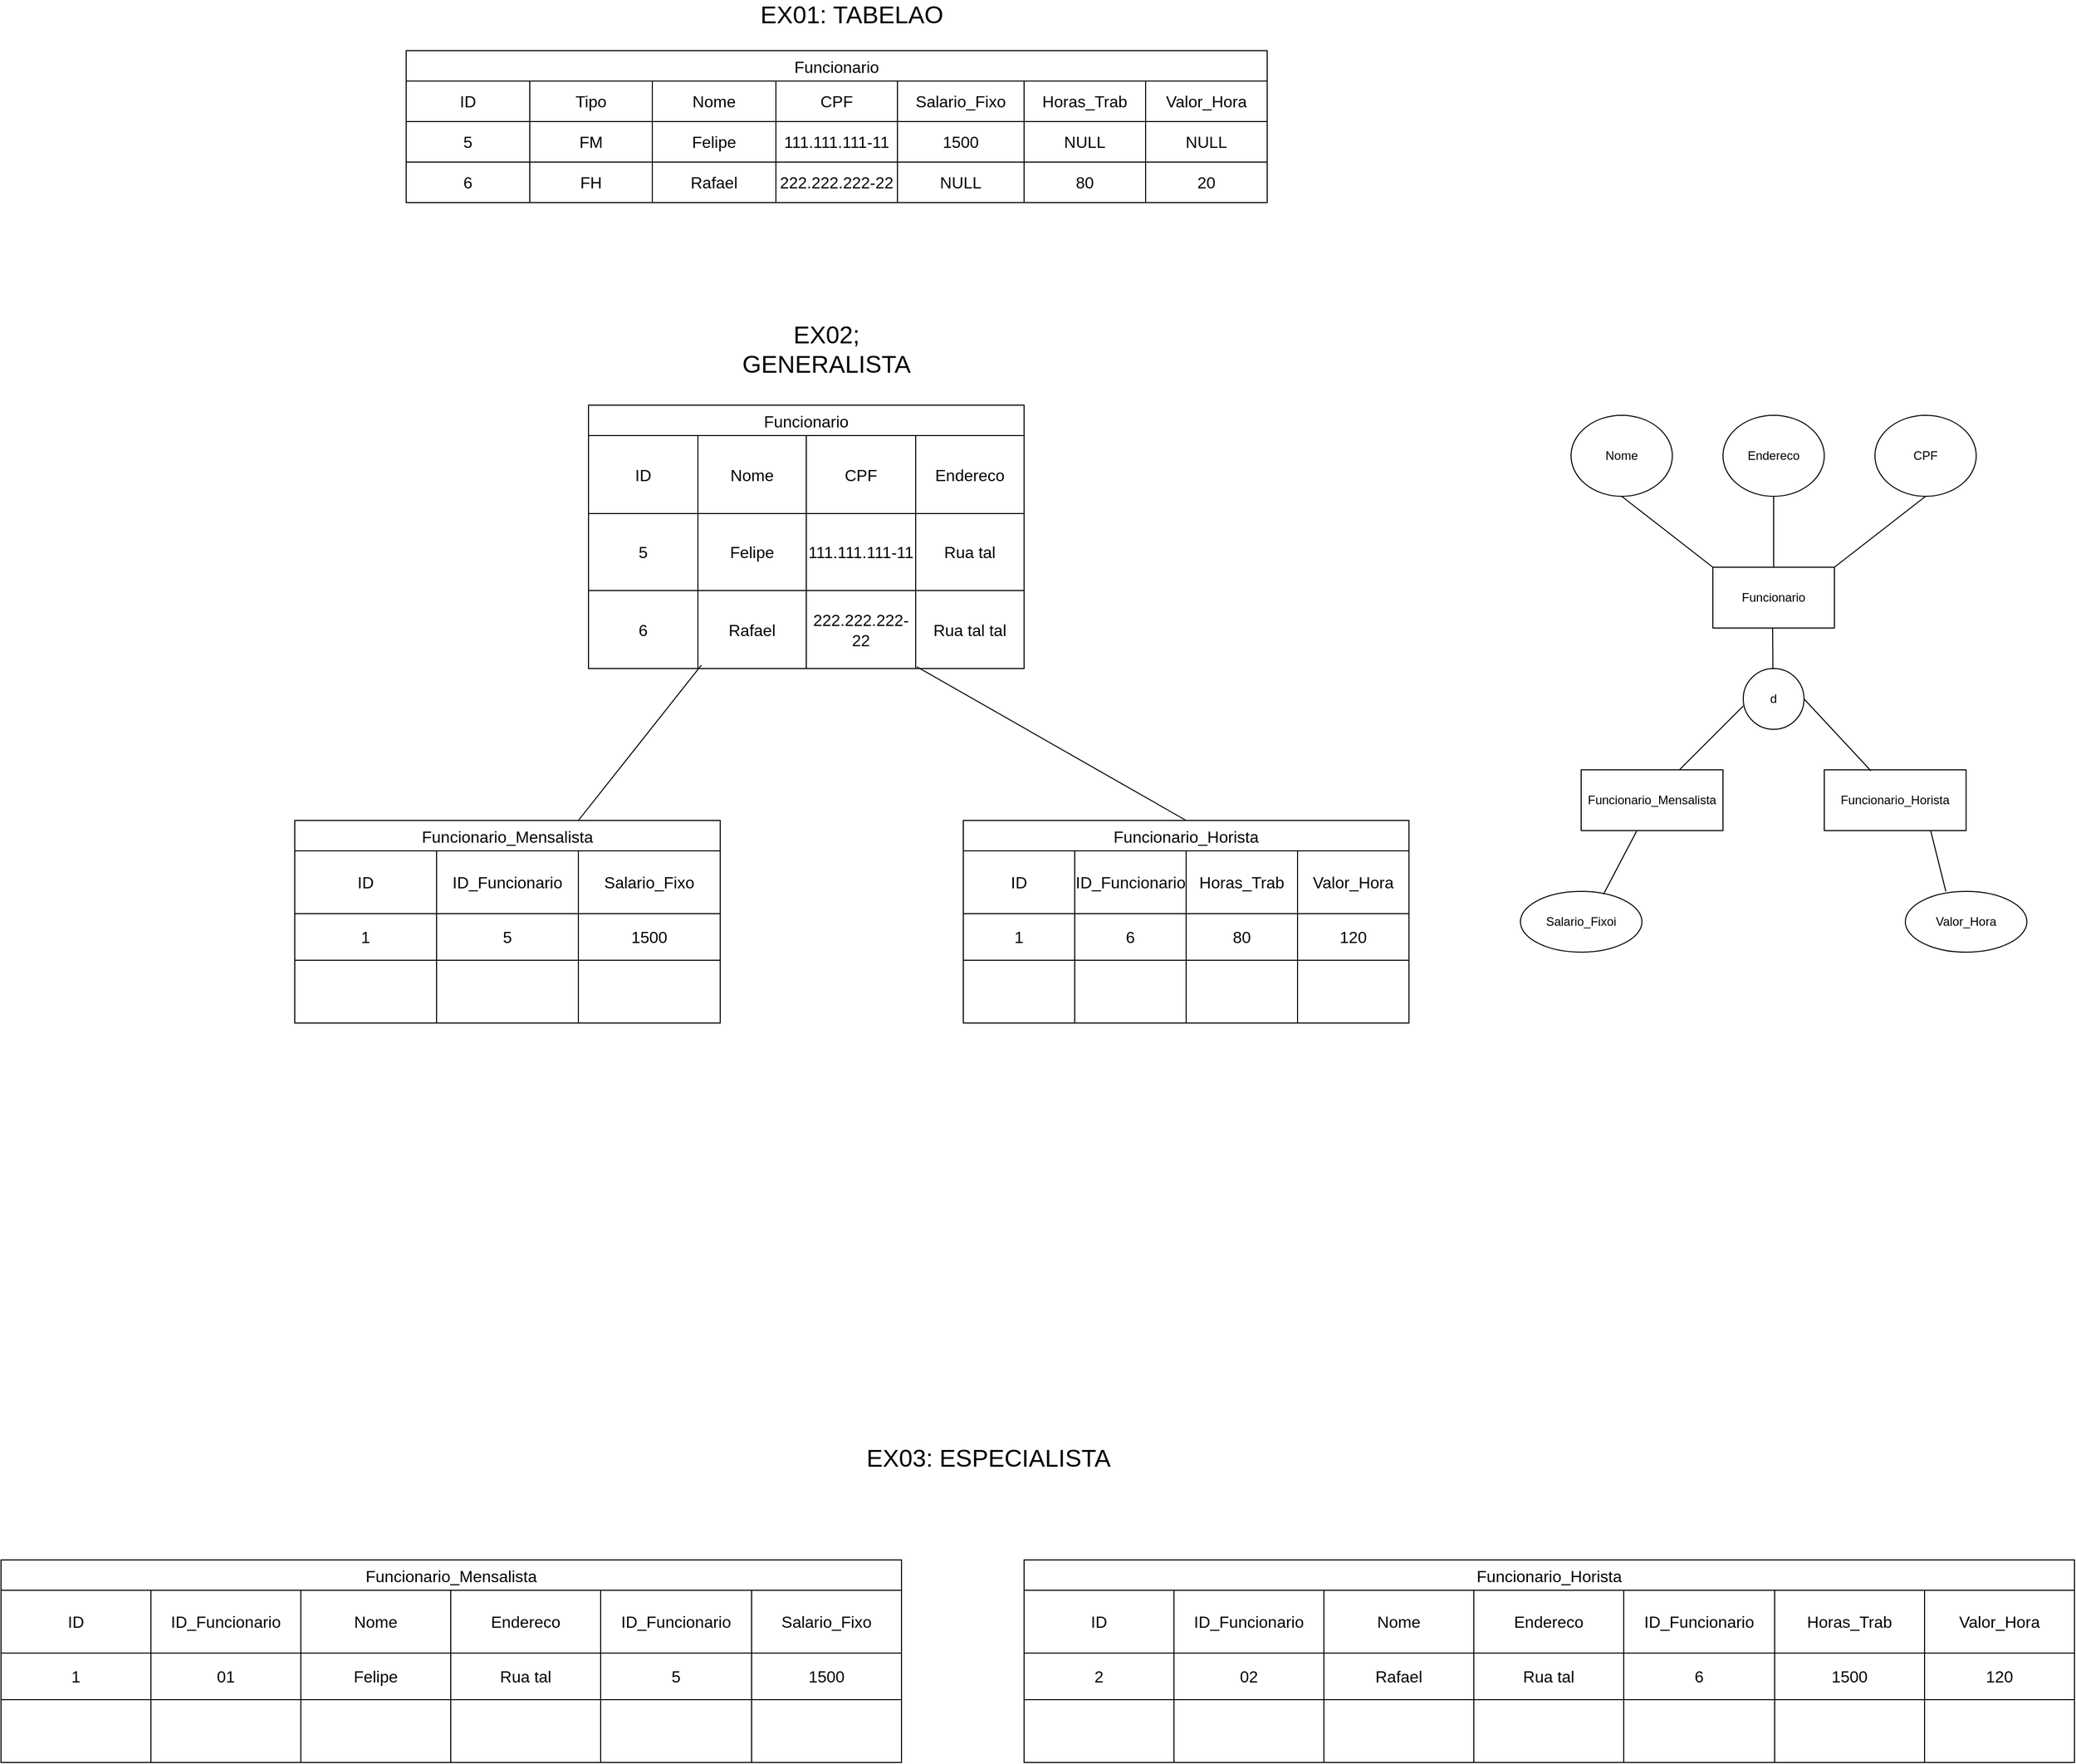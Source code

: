 <mxfile>
    <diagram id="1x7rZfiZhlUr7Tzzro8E" name="Página-1">
        <mxGraphModel dx="2958" dy="1877" grid="1" gridSize="10" guides="1" tooltips="1" connect="1" arrows="1" fold="1" page="1" pageScale="1" pageWidth="827" pageHeight="1169" math="0" shadow="0">
            <root>
                <mxCell id="0"/>
                <mxCell id="1" parent="0"/>
                <mxCell id="2" value="Nome" style="ellipse;whiteSpace=wrap;html=1;" vertex="1" parent="1">
                    <mxGeometry x="70" y="30" width="100" height="80" as="geometry"/>
                </mxCell>
                <mxCell id="4" value="Endereco" style="ellipse;whiteSpace=wrap;html=1;" vertex="1" parent="1">
                    <mxGeometry x="220" y="30" width="100" height="80" as="geometry"/>
                </mxCell>
                <mxCell id="5" value="CPF" style="ellipse;whiteSpace=wrap;html=1;" vertex="1" parent="1">
                    <mxGeometry x="370" y="30" width="100" height="80" as="geometry"/>
                </mxCell>
                <mxCell id="6" value="Funcionario" style="rounded=0;whiteSpace=wrap;html=1;" vertex="1" parent="1">
                    <mxGeometry x="210" y="180" width="120" height="60" as="geometry"/>
                </mxCell>
                <mxCell id="8" value="" style="endArrow=none;html=1;entryX=0.5;entryY=1;entryDx=0;entryDy=0;" edge="1" parent="1" target="4">
                    <mxGeometry width="50" height="50" relative="1" as="geometry">
                        <mxPoint x="270" y="180" as="sourcePoint"/>
                        <mxPoint x="320" y="130" as="targetPoint"/>
                    </mxGeometry>
                </mxCell>
                <mxCell id="9" value="" style="endArrow=none;html=1;entryX=0.5;entryY=1;entryDx=0;entryDy=0;" edge="1" parent="1" target="5">
                    <mxGeometry width="50" height="50" relative="1" as="geometry">
                        <mxPoint x="330" y="180" as="sourcePoint"/>
                        <mxPoint x="330" y="110" as="targetPoint"/>
                    </mxGeometry>
                </mxCell>
                <mxCell id="10" value="" style="endArrow=none;html=1;entryX=0.5;entryY=1;entryDx=0;entryDy=0;exitX=0.5;exitY=1;exitDx=0;exitDy=0;" edge="1" parent="1" source="2">
                    <mxGeometry width="50" height="50" relative="1" as="geometry">
                        <mxPoint x="120" y="250" as="sourcePoint"/>
                        <mxPoint x="210" y="180" as="targetPoint"/>
                    </mxGeometry>
                </mxCell>
                <mxCell id="11" value="Funcionario_Mensalista" style="rounded=0;whiteSpace=wrap;html=1;" vertex="1" parent="1">
                    <mxGeometry x="80" y="380" width="140" height="60" as="geometry"/>
                </mxCell>
                <mxCell id="12" value="Funcionario_Horista" style="rounded=0;whiteSpace=wrap;html=1;" vertex="1" parent="1">
                    <mxGeometry x="320" y="380" width="140" height="60" as="geometry"/>
                </mxCell>
                <mxCell id="13" value="Valor_Hora" style="ellipse;whiteSpace=wrap;html=1;" vertex="1" parent="1">
                    <mxGeometry x="400" y="500" width="120" height="60" as="geometry"/>
                </mxCell>
                <mxCell id="14" value="Salario_Fixoi" style="ellipse;whiteSpace=wrap;html=1;" vertex="1" parent="1">
                    <mxGeometry x="20" y="500" width="120" height="60" as="geometry"/>
                </mxCell>
                <mxCell id="16" value="" style="endArrow=none;html=1;entryX=0.75;entryY=1;entryDx=0;entryDy=0;" edge="1" parent="1" target="12">
                    <mxGeometry width="50" height="50" relative="1" as="geometry">
                        <mxPoint x="440" y="500" as="sourcePoint"/>
                        <mxPoint x="455" y="440" as="targetPoint"/>
                    </mxGeometry>
                </mxCell>
                <mxCell id="17" value="d" style="ellipse;whiteSpace=wrap;html=1;aspect=fixed;" vertex="1" parent="1">
                    <mxGeometry x="240" y="280" width="60" height="60" as="geometry"/>
                </mxCell>
                <mxCell id="18" value="" style="endArrow=none;html=1;entryX=0.25;entryY=1;entryDx=0;entryDy=0;exitX=0.683;exitY=0.05;exitDx=0;exitDy=0;exitPerimeter=0;" edge="1" parent="1" source="14">
                    <mxGeometry width="50" height="50" relative="1" as="geometry">
                        <mxPoint x="120" y="500" as="sourcePoint"/>
                        <mxPoint x="135" y="440" as="targetPoint"/>
                    </mxGeometry>
                </mxCell>
                <mxCell id="19" value="" style="endArrow=none;html=1;entryX=0;entryY=0.617;entryDx=0;entryDy=0;exitX=0.683;exitY=0.05;exitDx=0;exitDy=0;exitPerimeter=0;entryPerimeter=0;" edge="1" parent="1" target="17">
                    <mxGeometry width="50" height="50" relative="1" as="geometry">
                        <mxPoint x="177" y="380" as="sourcePoint"/>
                        <mxPoint x="210" y="317" as="targetPoint"/>
                    </mxGeometry>
                </mxCell>
                <mxCell id="20" value="" style="endArrow=none;html=1;entryX=1;entryY=0.5;entryDx=0;entryDy=0;exitX=0.329;exitY=0.017;exitDx=0;exitDy=0;exitPerimeter=0;" edge="1" parent="1" source="12" target="17">
                    <mxGeometry width="50" height="50" relative="1" as="geometry">
                        <mxPoint x="350" y="380" as="sourcePoint"/>
                        <mxPoint x="413" y="317" as="targetPoint"/>
                    </mxGeometry>
                </mxCell>
                <mxCell id="34" value="" style="endArrow=none;html=1;" edge="1" parent="1">
                    <mxGeometry width="50" height="50" relative="1" as="geometry">
                        <mxPoint x="269.29" y="280" as="sourcePoint"/>
                        <mxPoint x="269" y="240" as="targetPoint"/>
                    </mxGeometry>
                </mxCell>
                <mxCell id="60" value="Funcionario" style="shape=table;startSize=30;container=1;collapsible=0;childLayout=tableLayout;strokeColor=default;fontSize=16;" vertex="1" parent="1">
                    <mxGeometry x="-900" y="20" width="430" height="260" as="geometry"/>
                </mxCell>
                <mxCell id="61" value="" style="shape=tableRow;horizontal=0;startSize=0;swimlaneHead=0;swimlaneBody=0;strokeColor=inherit;top=0;left=0;bottom=0;right=0;collapsible=0;dropTarget=0;fillColor=none;points=[[0,0.5],[1,0.5]];portConstraint=eastwest;fontSize=16;" vertex="1" parent="60">
                    <mxGeometry y="30" width="430" height="77" as="geometry"/>
                </mxCell>
                <mxCell id="62" value="ID" style="shape=partialRectangle;html=1;whiteSpace=wrap;connectable=0;strokeColor=inherit;overflow=hidden;fillColor=none;top=0;left=0;bottom=0;right=0;pointerEvents=1;fontSize=16;" vertex="1" parent="61">
                    <mxGeometry width="108" height="77" as="geometry">
                        <mxRectangle width="108" height="77" as="alternateBounds"/>
                    </mxGeometry>
                </mxCell>
                <mxCell id="63" value="Nome" style="shape=partialRectangle;html=1;whiteSpace=wrap;connectable=0;strokeColor=inherit;overflow=hidden;fillColor=none;top=0;left=0;bottom=0;right=0;pointerEvents=1;fontSize=16;" vertex="1" parent="61">
                    <mxGeometry x="108" width="107" height="77" as="geometry">
                        <mxRectangle width="107" height="77" as="alternateBounds"/>
                    </mxGeometry>
                </mxCell>
                <mxCell id="76" value="CPF" style="shape=partialRectangle;html=1;whiteSpace=wrap;connectable=0;strokeColor=inherit;overflow=hidden;fillColor=none;top=0;left=0;bottom=0;right=0;pointerEvents=1;fontSize=16;" vertex="1" parent="61">
                    <mxGeometry x="215" width="108" height="77" as="geometry">
                        <mxRectangle width="108" height="77" as="alternateBounds"/>
                    </mxGeometry>
                </mxCell>
                <mxCell id="73" value="Endereco" style="shape=partialRectangle;html=1;whiteSpace=wrap;connectable=0;strokeColor=inherit;overflow=hidden;fillColor=none;top=0;left=0;bottom=0;right=0;pointerEvents=1;fontSize=16;" vertex="1" parent="61">
                    <mxGeometry x="323" width="107" height="77" as="geometry">
                        <mxRectangle width="107" height="77" as="alternateBounds"/>
                    </mxGeometry>
                </mxCell>
                <mxCell id="65" value="" style="shape=tableRow;horizontal=0;startSize=0;swimlaneHead=0;swimlaneBody=0;strokeColor=inherit;top=0;left=0;bottom=0;right=0;collapsible=0;dropTarget=0;fillColor=none;points=[[0,0.5],[1,0.5]];portConstraint=eastwest;fontSize=16;" vertex="1" parent="60">
                    <mxGeometry y="107" width="430" height="76" as="geometry"/>
                </mxCell>
                <mxCell id="66" value="5" style="shape=partialRectangle;html=1;whiteSpace=wrap;connectable=0;strokeColor=inherit;overflow=hidden;fillColor=none;top=0;left=0;bottom=0;right=0;pointerEvents=1;fontSize=16;" vertex="1" parent="65">
                    <mxGeometry width="108" height="76" as="geometry">
                        <mxRectangle width="108" height="76" as="alternateBounds"/>
                    </mxGeometry>
                </mxCell>
                <mxCell id="67" value="Felipe" style="shape=partialRectangle;html=1;whiteSpace=wrap;connectable=0;strokeColor=inherit;overflow=hidden;fillColor=none;top=0;left=0;bottom=0;right=0;pointerEvents=1;fontSize=16;" vertex="1" parent="65">
                    <mxGeometry x="108" width="107" height="76" as="geometry">
                        <mxRectangle width="107" height="76" as="alternateBounds"/>
                    </mxGeometry>
                </mxCell>
                <mxCell id="77" value="111.111.111-11" style="shape=partialRectangle;html=1;whiteSpace=wrap;connectable=0;strokeColor=inherit;overflow=hidden;fillColor=none;top=0;left=0;bottom=0;right=0;pointerEvents=1;fontSize=16;" vertex="1" parent="65">
                    <mxGeometry x="215" width="108" height="76" as="geometry">
                        <mxRectangle width="108" height="76" as="alternateBounds"/>
                    </mxGeometry>
                </mxCell>
                <mxCell id="74" value="Rua tal" style="shape=partialRectangle;html=1;whiteSpace=wrap;connectable=0;strokeColor=inherit;overflow=hidden;fillColor=none;top=0;left=0;bottom=0;right=0;pointerEvents=1;fontSize=16;" vertex="1" parent="65">
                    <mxGeometry x="323" width="107" height="76" as="geometry">
                        <mxRectangle width="107" height="76" as="alternateBounds"/>
                    </mxGeometry>
                </mxCell>
                <mxCell id="69" value="" style="shape=tableRow;horizontal=0;startSize=0;swimlaneHead=0;swimlaneBody=0;strokeColor=inherit;top=0;left=0;bottom=0;right=0;collapsible=0;dropTarget=0;fillColor=none;points=[[0,0.5],[1,0.5]];portConstraint=eastwest;fontSize=16;" vertex="1" parent="60">
                    <mxGeometry y="183" width="430" height="77" as="geometry"/>
                </mxCell>
                <mxCell id="70" value="6" style="shape=partialRectangle;html=1;whiteSpace=wrap;connectable=0;strokeColor=inherit;overflow=hidden;fillColor=none;top=0;left=0;bottom=0;right=0;pointerEvents=1;fontSize=16;" vertex="1" parent="69">
                    <mxGeometry width="108" height="77" as="geometry">
                        <mxRectangle width="108" height="77" as="alternateBounds"/>
                    </mxGeometry>
                </mxCell>
                <mxCell id="71" value="Rafael" style="shape=partialRectangle;html=1;whiteSpace=wrap;connectable=0;strokeColor=inherit;overflow=hidden;fillColor=none;top=0;left=0;bottom=0;right=0;pointerEvents=1;fontSize=16;" vertex="1" parent="69">
                    <mxGeometry x="108" width="107" height="77" as="geometry">
                        <mxRectangle width="107" height="77" as="alternateBounds"/>
                    </mxGeometry>
                </mxCell>
                <mxCell id="78" value="222.222.222-22" style="shape=partialRectangle;html=1;whiteSpace=wrap;connectable=0;strokeColor=inherit;overflow=hidden;fillColor=none;top=0;left=0;bottom=0;right=0;pointerEvents=1;fontSize=16;" vertex="1" parent="69">
                    <mxGeometry x="215" width="108" height="77" as="geometry">
                        <mxRectangle width="108" height="77" as="alternateBounds"/>
                    </mxGeometry>
                </mxCell>
                <mxCell id="75" value="Rua tal tal" style="shape=partialRectangle;html=1;whiteSpace=wrap;connectable=0;strokeColor=inherit;overflow=hidden;fillColor=none;top=0;left=0;bottom=0;right=0;pointerEvents=1;fontSize=16;" vertex="1" parent="69">
                    <mxGeometry x="323" width="107" height="77" as="geometry">
                        <mxRectangle width="107" height="77" as="alternateBounds"/>
                    </mxGeometry>
                </mxCell>
                <mxCell id="79" value="Funcionario_Mensalista" style="shape=table;startSize=30;container=1;collapsible=0;childLayout=tableLayout;strokeColor=default;fontSize=16;" vertex="1" parent="1">
                    <mxGeometry x="-1190" y="430" width="420" height="200" as="geometry"/>
                </mxCell>
                <mxCell id="80" value="" style="shape=tableRow;horizontal=0;startSize=0;swimlaneHead=0;swimlaneBody=0;strokeColor=inherit;top=0;left=0;bottom=0;right=0;collapsible=0;dropTarget=0;fillColor=none;points=[[0,0.5],[1,0.5]];portConstraint=eastwest;fontSize=16;" vertex="1" parent="79">
                    <mxGeometry y="30" width="420" height="62" as="geometry"/>
                </mxCell>
                <mxCell id="139" value="ID" style="shape=partialRectangle;html=1;whiteSpace=wrap;connectable=0;strokeColor=inherit;overflow=hidden;fillColor=none;top=0;left=0;bottom=0;right=0;pointerEvents=1;fontSize=16;" vertex="1" parent="80">
                    <mxGeometry width="140" height="62" as="geometry">
                        <mxRectangle width="140" height="62" as="alternateBounds"/>
                    </mxGeometry>
                </mxCell>
                <mxCell id="81" value="ID_Funcionario" style="shape=partialRectangle;html=1;whiteSpace=wrap;connectable=0;strokeColor=inherit;overflow=hidden;fillColor=none;top=0;left=0;bottom=0;right=0;pointerEvents=1;fontSize=16;" vertex="1" parent="80">
                    <mxGeometry x="140" width="140" height="62" as="geometry">
                        <mxRectangle width="140" height="62" as="alternateBounds"/>
                    </mxGeometry>
                </mxCell>
                <mxCell id="82" value="Salario_Fixo" style="shape=partialRectangle;html=1;whiteSpace=wrap;connectable=0;strokeColor=inherit;overflow=hidden;fillColor=none;top=0;left=0;bottom=0;right=0;pointerEvents=1;fontSize=16;" vertex="1" parent="80">
                    <mxGeometry x="280" width="140" height="62" as="geometry">
                        <mxRectangle width="140" height="62" as="alternateBounds"/>
                    </mxGeometry>
                </mxCell>
                <mxCell id="84" value="" style="shape=tableRow;horizontal=0;startSize=0;swimlaneHead=0;swimlaneBody=0;strokeColor=inherit;top=0;left=0;bottom=0;right=0;collapsible=0;dropTarget=0;fillColor=none;points=[[0,0.5],[1,0.5]];portConstraint=eastwest;fontSize=16;" vertex="1" parent="79">
                    <mxGeometry y="92" width="420" height="46" as="geometry"/>
                </mxCell>
                <mxCell id="140" value="1" style="shape=partialRectangle;html=1;whiteSpace=wrap;connectable=0;strokeColor=inherit;overflow=hidden;fillColor=none;top=0;left=0;bottom=0;right=0;pointerEvents=1;fontSize=16;" vertex="1" parent="84">
                    <mxGeometry width="140" height="46" as="geometry">
                        <mxRectangle width="140" height="46" as="alternateBounds"/>
                    </mxGeometry>
                </mxCell>
                <mxCell id="85" value="5" style="shape=partialRectangle;html=1;whiteSpace=wrap;connectable=0;strokeColor=inherit;overflow=hidden;fillColor=none;top=0;left=0;bottom=0;right=0;pointerEvents=1;fontSize=16;" vertex="1" parent="84">
                    <mxGeometry x="140" width="140" height="46" as="geometry">
                        <mxRectangle width="140" height="46" as="alternateBounds"/>
                    </mxGeometry>
                </mxCell>
                <mxCell id="86" value="1500" style="shape=partialRectangle;html=1;whiteSpace=wrap;connectable=0;strokeColor=inherit;overflow=hidden;fillColor=none;top=0;left=0;bottom=0;right=0;pointerEvents=1;fontSize=16;" vertex="1" parent="84">
                    <mxGeometry x="280" width="140" height="46" as="geometry">
                        <mxRectangle width="140" height="46" as="alternateBounds"/>
                    </mxGeometry>
                </mxCell>
                <mxCell id="88" value="" style="shape=tableRow;horizontal=0;startSize=0;swimlaneHead=0;swimlaneBody=0;strokeColor=inherit;top=0;left=0;bottom=0;right=0;collapsible=0;dropTarget=0;fillColor=none;points=[[0,0.5],[1,0.5]];portConstraint=eastwest;fontSize=16;" vertex="1" parent="79">
                    <mxGeometry y="138" width="420" height="62" as="geometry"/>
                </mxCell>
                <mxCell id="141" style="shape=partialRectangle;html=1;whiteSpace=wrap;connectable=0;strokeColor=inherit;overflow=hidden;fillColor=none;top=0;left=0;bottom=0;right=0;pointerEvents=1;fontSize=16;" vertex="1" parent="88">
                    <mxGeometry width="140" height="62" as="geometry">
                        <mxRectangle width="140" height="62" as="alternateBounds"/>
                    </mxGeometry>
                </mxCell>
                <mxCell id="89" value="" style="shape=partialRectangle;html=1;whiteSpace=wrap;connectable=0;strokeColor=inherit;overflow=hidden;fillColor=none;top=0;left=0;bottom=0;right=0;pointerEvents=1;fontSize=16;" vertex="1" parent="88">
                    <mxGeometry x="140" width="140" height="62" as="geometry">
                        <mxRectangle width="140" height="62" as="alternateBounds"/>
                    </mxGeometry>
                </mxCell>
                <mxCell id="90" value="" style="shape=partialRectangle;html=1;whiteSpace=wrap;connectable=0;strokeColor=inherit;overflow=hidden;fillColor=none;top=0;left=0;bottom=0;right=0;pointerEvents=1;fontSize=16;" vertex="1" parent="88">
                    <mxGeometry x="280" width="140" height="62" as="geometry">
                        <mxRectangle width="140" height="62" as="alternateBounds"/>
                    </mxGeometry>
                </mxCell>
                <mxCell id="92" value="Funcionario_Horista" style="shape=table;startSize=30;container=1;collapsible=0;childLayout=tableLayout;strokeColor=default;fontSize=16;" vertex="1" parent="1">
                    <mxGeometry x="-530" y="430" width="440" height="200" as="geometry"/>
                </mxCell>
                <mxCell id="93" value="" style="shape=tableRow;horizontal=0;startSize=0;swimlaneHead=0;swimlaneBody=0;strokeColor=inherit;top=0;left=0;bottom=0;right=0;collapsible=0;dropTarget=0;fillColor=none;points=[[0,0.5],[1,0.5]];portConstraint=eastwest;fontSize=16;" vertex="1" parent="92">
                    <mxGeometry y="30" width="440" height="62" as="geometry"/>
                </mxCell>
                <mxCell id="142" value="ID" style="shape=partialRectangle;html=1;whiteSpace=wrap;connectable=0;strokeColor=inherit;overflow=hidden;fillColor=none;top=0;left=0;bottom=0;right=0;pointerEvents=1;fontSize=16;" vertex="1" parent="93">
                    <mxGeometry width="110" height="62" as="geometry">
                        <mxRectangle width="110" height="62" as="alternateBounds"/>
                    </mxGeometry>
                </mxCell>
                <mxCell id="94" value="ID_Funcionario" style="shape=partialRectangle;html=1;whiteSpace=wrap;connectable=0;strokeColor=inherit;overflow=hidden;fillColor=none;top=0;left=0;bottom=0;right=0;pointerEvents=1;fontSize=16;" vertex="1" parent="93">
                    <mxGeometry x="110" width="110" height="62" as="geometry">
                        <mxRectangle width="110" height="62" as="alternateBounds"/>
                    </mxGeometry>
                </mxCell>
                <mxCell id="95" value="Horas_Trab" style="shape=partialRectangle;html=1;whiteSpace=wrap;connectable=0;strokeColor=inherit;overflow=hidden;fillColor=none;top=0;left=0;bottom=0;right=0;pointerEvents=1;fontSize=16;" vertex="1" parent="93">
                    <mxGeometry x="220" width="110" height="62" as="geometry">
                        <mxRectangle width="110" height="62" as="alternateBounds"/>
                    </mxGeometry>
                </mxCell>
                <mxCell id="96" value="Valor_Hora" style="shape=partialRectangle;html=1;whiteSpace=wrap;connectable=0;strokeColor=inherit;overflow=hidden;fillColor=none;top=0;left=0;bottom=0;right=0;pointerEvents=1;fontSize=16;" vertex="1" parent="93">
                    <mxGeometry x="330" width="110" height="62" as="geometry">
                        <mxRectangle width="110" height="62" as="alternateBounds"/>
                    </mxGeometry>
                </mxCell>
                <mxCell id="97" value="" style="shape=tableRow;horizontal=0;startSize=0;swimlaneHead=0;swimlaneBody=0;strokeColor=inherit;top=0;left=0;bottom=0;right=0;collapsible=0;dropTarget=0;fillColor=none;points=[[0,0.5],[1,0.5]];portConstraint=eastwest;fontSize=16;" vertex="1" parent="92">
                    <mxGeometry y="92" width="440" height="46" as="geometry"/>
                </mxCell>
                <mxCell id="143" value="1" style="shape=partialRectangle;html=1;whiteSpace=wrap;connectable=0;strokeColor=inherit;overflow=hidden;fillColor=none;top=0;left=0;bottom=0;right=0;pointerEvents=1;fontSize=16;" vertex="1" parent="97">
                    <mxGeometry width="110" height="46" as="geometry">
                        <mxRectangle width="110" height="46" as="alternateBounds"/>
                    </mxGeometry>
                </mxCell>
                <mxCell id="98" value="6" style="shape=partialRectangle;html=1;whiteSpace=wrap;connectable=0;strokeColor=inherit;overflow=hidden;fillColor=none;top=0;left=0;bottom=0;right=0;pointerEvents=1;fontSize=16;" vertex="1" parent="97">
                    <mxGeometry x="110" width="110" height="46" as="geometry">
                        <mxRectangle width="110" height="46" as="alternateBounds"/>
                    </mxGeometry>
                </mxCell>
                <mxCell id="99" value="80" style="shape=partialRectangle;html=1;whiteSpace=wrap;connectable=0;strokeColor=inherit;overflow=hidden;fillColor=none;top=0;left=0;bottom=0;right=0;pointerEvents=1;fontSize=16;" vertex="1" parent="97">
                    <mxGeometry x="220" width="110" height="46" as="geometry">
                        <mxRectangle width="110" height="46" as="alternateBounds"/>
                    </mxGeometry>
                </mxCell>
                <mxCell id="100" value="120" style="shape=partialRectangle;html=1;whiteSpace=wrap;connectable=0;strokeColor=inherit;overflow=hidden;fillColor=none;top=0;left=0;bottom=0;right=0;pointerEvents=1;fontSize=16;" vertex="1" parent="97">
                    <mxGeometry x="330" width="110" height="46" as="geometry">
                        <mxRectangle width="110" height="46" as="alternateBounds"/>
                    </mxGeometry>
                </mxCell>
                <mxCell id="101" value="" style="shape=tableRow;horizontal=0;startSize=0;swimlaneHead=0;swimlaneBody=0;strokeColor=inherit;top=0;left=0;bottom=0;right=0;collapsible=0;dropTarget=0;fillColor=none;points=[[0,0.5],[1,0.5]];portConstraint=eastwest;fontSize=16;" vertex="1" parent="92">
                    <mxGeometry y="138" width="440" height="62" as="geometry"/>
                </mxCell>
                <mxCell id="144" style="shape=partialRectangle;html=1;whiteSpace=wrap;connectable=0;strokeColor=inherit;overflow=hidden;fillColor=none;top=0;left=0;bottom=0;right=0;pointerEvents=1;fontSize=16;" vertex="1" parent="101">
                    <mxGeometry width="110" height="62" as="geometry">
                        <mxRectangle width="110" height="62" as="alternateBounds"/>
                    </mxGeometry>
                </mxCell>
                <mxCell id="102" value="" style="shape=partialRectangle;html=1;whiteSpace=wrap;connectable=0;strokeColor=inherit;overflow=hidden;fillColor=none;top=0;left=0;bottom=0;right=0;pointerEvents=1;fontSize=16;" vertex="1" parent="101">
                    <mxGeometry x="110" width="110" height="62" as="geometry">
                        <mxRectangle width="110" height="62" as="alternateBounds"/>
                    </mxGeometry>
                </mxCell>
                <mxCell id="103" value="" style="shape=partialRectangle;html=1;whiteSpace=wrap;connectable=0;strokeColor=inherit;overflow=hidden;fillColor=none;top=0;left=0;bottom=0;right=0;pointerEvents=1;fontSize=16;" vertex="1" parent="101">
                    <mxGeometry x="220" width="110" height="62" as="geometry">
                        <mxRectangle width="110" height="62" as="alternateBounds"/>
                    </mxGeometry>
                </mxCell>
                <mxCell id="104" value="" style="shape=partialRectangle;html=1;whiteSpace=wrap;connectable=0;strokeColor=inherit;overflow=hidden;fillColor=none;top=0;left=0;bottom=0;right=0;pointerEvents=1;fontSize=16;" vertex="1" parent="101">
                    <mxGeometry x="330" width="110" height="62" as="geometry">
                        <mxRectangle width="110" height="62" as="alternateBounds"/>
                    </mxGeometry>
                </mxCell>
                <mxCell id="108" value="" style="endArrow=none;html=1;entryX=0.259;entryY=0.957;entryDx=0;entryDy=0;entryPerimeter=0;" edge="1" parent="1" target="69">
                    <mxGeometry width="50" height="50" relative="1" as="geometry">
                        <mxPoint x="-910" y="430" as="sourcePoint"/>
                        <mxPoint x="-860" y="380" as="targetPoint"/>
                    </mxGeometry>
                </mxCell>
                <mxCell id="109" value="" style="endArrow=none;html=1;entryX=0.754;entryY=0.978;entryDx=0;entryDy=0;entryPerimeter=0;exitX=0.5;exitY=0;exitDx=0;exitDy=0;" edge="1" parent="1" source="92" target="69">
                    <mxGeometry width="50" height="50" relative="1" as="geometry">
                        <mxPoint x="-470" y="433" as="sourcePoint"/>
                        <mxPoint x="-364" y="280" as="targetPoint"/>
                    </mxGeometry>
                </mxCell>
                <mxCell id="110" value="Funcionario" style="shape=table;startSize=30;container=1;collapsible=0;childLayout=tableLayout;strokeColor=default;fontSize=16;" vertex="1" parent="1">
                    <mxGeometry x="-1080" y="-330" width="850" height="150" as="geometry"/>
                </mxCell>
                <mxCell id="111" value="" style="shape=tableRow;horizontal=0;startSize=0;swimlaneHead=0;swimlaneBody=0;strokeColor=inherit;top=0;left=0;bottom=0;right=0;collapsible=0;dropTarget=0;fillColor=none;points=[[0,0.5],[1,0.5]];portConstraint=eastwest;fontSize=16;" vertex="1" parent="110">
                    <mxGeometry y="30" width="850" height="40" as="geometry"/>
                </mxCell>
                <mxCell id="112" value="ID" style="shape=partialRectangle;html=1;whiteSpace=wrap;connectable=0;strokeColor=inherit;overflow=hidden;fillColor=none;top=0;left=0;bottom=0;right=0;pointerEvents=1;fontSize=16;" vertex="1" parent="111">
                    <mxGeometry width="122" height="40" as="geometry">
                        <mxRectangle width="122" height="40" as="alternateBounds"/>
                    </mxGeometry>
                </mxCell>
                <mxCell id="113" value="Tipo" style="shape=partialRectangle;html=1;whiteSpace=wrap;connectable=0;strokeColor=inherit;overflow=hidden;fillColor=none;top=0;left=0;bottom=0;right=0;pointerEvents=1;fontSize=16;" vertex="1" parent="111">
                    <mxGeometry x="122" width="121" height="40" as="geometry">
                        <mxRectangle width="121" height="40" as="alternateBounds"/>
                    </mxGeometry>
                </mxCell>
                <mxCell id="132" value="Nome" style="shape=partialRectangle;html=1;whiteSpace=wrap;connectable=0;strokeColor=inherit;overflow=hidden;fillColor=none;top=0;left=0;bottom=0;right=0;pointerEvents=1;fontSize=16;" vertex="1" parent="111">
                    <mxGeometry x="243" width="122" height="40" as="geometry">
                        <mxRectangle width="122" height="40" as="alternateBounds"/>
                    </mxGeometry>
                </mxCell>
                <mxCell id="129" value="CPF" style="shape=partialRectangle;html=1;whiteSpace=wrap;connectable=0;strokeColor=inherit;overflow=hidden;fillColor=none;top=0;left=0;bottom=0;right=0;pointerEvents=1;fontSize=16;" vertex="1" parent="111">
                    <mxGeometry x="365" width="120" height="40" as="geometry">
                        <mxRectangle width="120" height="40" as="alternateBounds"/>
                    </mxGeometry>
                </mxCell>
                <mxCell id="126" value="Salario_Fixo" style="shape=partialRectangle;html=1;whiteSpace=wrap;connectable=0;strokeColor=inherit;overflow=hidden;fillColor=none;top=0;left=0;bottom=0;right=0;pointerEvents=1;fontSize=16;" vertex="1" parent="111">
                    <mxGeometry x="485" width="125" height="40" as="geometry">
                        <mxRectangle width="125" height="40" as="alternateBounds"/>
                    </mxGeometry>
                </mxCell>
                <mxCell id="123" value="Horas_Trab" style="shape=partialRectangle;html=1;whiteSpace=wrap;connectable=0;strokeColor=inherit;overflow=hidden;fillColor=none;top=0;left=0;bottom=0;right=0;pointerEvents=1;fontSize=16;" vertex="1" parent="111">
                    <mxGeometry x="610" width="120" height="40" as="geometry">
                        <mxRectangle width="120" height="40" as="alternateBounds"/>
                    </mxGeometry>
                </mxCell>
                <mxCell id="114" value="Valor_Hora" style="shape=partialRectangle;html=1;whiteSpace=wrap;connectable=0;strokeColor=inherit;overflow=hidden;fillColor=none;top=0;left=0;bottom=0;right=0;pointerEvents=1;fontSize=16;" vertex="1" parent="111">
                    <mxGeometry x="730" width="120" height="40" as="geometry">
                        <mxRectangle width="120" height="40" as="alternateBounds"/>
                    </mxGeometry>
                </mxCell>
                <mxCell id="115" value="" style="shape=tableRow;horizontal=0;startSize=0;swimlaneHead=0;swimlaneBody=0;strokeColor=inherit;top=0;left=0;bottom=0;right=0;collapsible=0;dropTarget=0;fillColor=none;points=[[0,0.5],[1,0.5]];portConstraint=eastwest;fontSize=16;" vertex="1" parent="110">
                    <mxGeometry y="70" width="850" height="40" as="geometry"/>
                </mxCell>
                <mxCell id="116" value="5" style="shape=partialRectangle;html=1;whiteSpace=wrap;connectable=0;strokeColor=inherit;overflow=hidden;fillColor=none;top=0;left=0;bottom=0;right=0;pointerEvents=1;fontSize=16;" vertex="1" parent="115">
                    <mxGeometry width="122" height="40" as="geometry">
                        <mxRectangle width="122" height="40" as="alternateBounds"/>
                    </mxGeometry>
                </mxCell>
                <mxCell id="117" value="FM" style="shape=partialRectangle;html=1;whiteSpace=wrap;connectable=0;strokeColor=inherit;overflow=hidden;fillColor=none;top=0;left=0;bottom=0;right=0;pointerEvents=1;fontSize=16;" vertex="1" parent="115">
                    <mxGeometry x="122" width="121" height="40" as="geometry">
                        <mxRectangle width="121" height="40" as="alternateBounds"/>
                    </mxGeometry>
                </mxCell>
                <mxCell id="133" value="Felipe" style="shape=partialRectangle;html=1;whiteSpace=wrap;connectable=0;strokeColor=inherit;overflow=hidden;fillColor=none;top=0;left=0;bottom=0;right=0;pointerEvents=1;fontSize=16;" vertex="1" parent="115">
                    <mxGeometry x="243" width="122" height="40" as="geometry">
                        <mxRectangle width="122" height="40" as="alternateBounds"/>
                    </mxGeometry>
                </mxCell>
                <mxCell id="130" value="111.111.111-11" style="shape=partialRectangle;html=1;whiteSpace=wrap;connectable=0;strokeColor=inherit;overflow=hidden;fillColor=none;top=0;left=0;bottom=0;right=0;pointerEvents=1;fontSize=16;" vertex="1" parent="115">
                    <mxGeometry x="365" width="120" height="40" as="geometry">
                        <mxRectangle width="120" height="40" as="alternateBounds"/>
                    </mxGeometry>
                </mxCell>
                <mxCell id="127" value="1500" style="shape=partialRectangle;html=1;whiteSpace=wrap;connectable=0;strokeColor=inherit;overflow=hidden;fillColor=none;top=0;left=0;bottom=0;right=0;pointerEvents=1;fontSize=16;" vertex="1" parent="115">
                    <mxGeometry x="485" width="125" height="40" as="geometry">
                        <mxRectangle width="125" height="40" as="alternateBounds"/>
                    </mxGeometry>
                </mxCell>
                <mxCell id="124" value="NULL" style="shape=partialRectangle;html=1;whiteSpace=wrap;connectable=0;strokeColor=inherit;overflow=hidden;fillColor=none;top=0;left=0;bottom=0;right=0;pointerEvents=1;fontSize=16;" vertex="1" parent="115">
                    <mxGeometry x="610" width="120" height="40" as="geometry">
                        <mxRectangle width="120" height="40" as="alternateBounds"/>
                    </mxGeometry>
                </mxCell>
                <mxCell id="118" value="NULL" style="shape=partialRectangle;html=1;whiteSpace=wrap;connectable=0;strokeColor=inherit;overflow=hidden;fillColor=none;top=0;left=0;bottom=0;right=0;pointerEvents=1;fontSize=16;" vertex="1" parent="115">
                    <mxGeometry x="730" width="120" height="40" as="geometry">
                        <mxRectangle width="120" height="40" as="alternateBounds"/>
                    </mxGeometry>
                </mxCell>
                <mxCell id="119" value="" style="shape=tableRow;horizontal=0;startSize=0;swimlaneHead=0;swimlaneBody=0;strokeColor=inherit;top=0;left=0;bottom=0;right=0;collapsible=0;dropTarget=0;fillColor=none;points=[[0,0.5],[1,0.5]];portConstraint=eastwest;fontSize=16;" vertex="1" parent="110">
                    <mxGeometry y="110" width="850" height="40" as="geometry"/>
                </mxCell>
                <mxCell id="120" value="6" style="shape=partialRectangle;html=1;whiteSpace=wrap;connectable=0;strokeColor=inherit;overflow=hidden;fillColor=none;top=0;left=0;bottom=0;right=0;pointerEvents=1;fontSize=16;" vertex="1" parent="119">
                    <mxGeometry width="122" height="40" as="geometry">
                        <mxRectangle width="122" height="40" as="alternateBounds"/>
                    </mxGeometry>
                </mxCell>
                <mxCell id="121" value="FH" style="shape=partialRectangle;html=1;whiteSpace=wrap;connectable=0;strokeColor=inherit;overflow=hidden;fillColor=none;top=0;left=0;bottom=0;right=0;pointerEvents=1;fontSize=16;" vertex="1" parent="119">
                    <mxGeometry x="122" width="121" height="40" as="geometry">
                        <mxRectangle width="121" height="40" as="alternateBounds"/>
                    </mxGeometry>
                </mxCell>
                <mxCell id="134" value="Rafael" style="shape=partialRectangle;html=1;whiteSpace=wrap;connectable=0;strokeColor=inherit;overflow=hidden;fillColor=none;top=0;left=0;bottom=0;right=0;pointerEvents=1;fontSize=16;" vertex="1" parent="119">
                    <mxGeometry x="243" width="122" height="40" as="geometry">
                        <mxRectangle width="122" height="40" as="alternateBounds"/>
                    </mxGeometry>
                </mxCell>
                <mxCell id="131" value="222.222.222-22" style="shape=partialRectangle;html=1;whiteSpace=wrap;connectable=0;strokeColor=inherit;overflow=hidden;fillColor=none;top=0;left=0;bottom=0;right=0;pointerEvents=1;fontSize=16;" vertex="1" parent="119">
                    <mxGeometry x="365" width="120" height="40" as="geometry">
                        <mxRectangle width="120" height="40" as="alternateBounds"/>
                    </mxGeometry>
                </mxCell>
                <mxCell id="128" value="NULL" style="shape=partialRectangle;html=1;whiteSpace=wrap;connectable=0;strokeColor=inherit;overflow=hidden;fillColor=none;top=0;left=0;bottom=0;right=0;pointerEvents=1;fontSize=16;" vertex="1" parent="119">
                    <mxGeometry x="485" width="125" height="40" as="geometry">
                        <mxRectangle width="125" height="40" as="alternateBounds"/>
                    </mxGeometry>
                </mxCell>
                <mxCell id="125" value="80" style="shape=partialRectangle;html=1;whiteSpace=wrap;connectable=0;strokeColor=inherit;overflow=hidden;fillColor=none;top=0;left=0;bottom=0;right=0;pointerEvents=1;fontSize=16;" vertex="1" parent="119">
                    <mxGeometry x="610" width="120" height="40" as="geometry">
                        <mxRectangle width="120" height="40" as="alternateBounds"/>
                    </mxGeometry>
                </mxCell>
                <mxCell id="122" value="20" style="shape=partialRectangle;html=1;whiteSpace=wrap;connectable=0;strokeColor=inherit;overflow=hidden;fillColor=none;top=0;left=0;bottom=0;right=0;pointerEvents=1;fontSize=16;" vertex="1" parent="119">
                    <mxGeometry x="730" width="120" height="40" as="geometry">
                        <mxRectangle width="120" height="40" as="alternateBounds"/>
                    </mxGeometry>
                </mxCell>
                <mxCell id="135" value="&lt;font style=&quot;font-size: 24px;&quot;&gt;EX01: TABELAO&lt;/font&gt;" style="text;html=1;align=center;verticalAlign=middle;whiteSpace=wrap;rounded=0;" vertex="1" parent="1">
                    <mxGeometry x="-770" y="-380" width="260" height="30" as="geometry"/>
                </mxCell>
                <mxCell id="161" value="Funcionario_Mensalista" style="shape=table;startSize=30;container=1;collapsible=0;childLayout=tableLayout;strokeColor=default;fontSize=16;" vertex="1" parent="1">
                    <mxGeometry x="-1480" y="1160" width="889" height="200" as="geometry"/>
                </mxCell>
                <mxCell id="162" value="" style="shape=tableRow;horizontal=0;startSize=0;swimlaneHead=0;swimlaneBody=0;strokeColor=inherit;top=0;left=0;bottom=0;right=0;collapsible=0;dropTarget=0;fillColor=none;points=[[0,0.5],[1,0.5]];portConstraint=eastwest;fontSize=16;" vertex="1" parent="161">
                    <mxGeometry y="30" width="889" height="62" as="geometry"/>
                </mxCell>
                <mxCell id="222" value="ID" style="shape=partialRectangle;html=1;whiteSpace=wrap;connectable=0;strokeColor=inherit;overflow=hidden;fillColor=none;top=0;left=0;bottom=0;right=0;pointerEvents=1;fontSize=16;" vertex="1" parent="162">
                    <mxGeometry width="148" height="62" as="geometry">
                        <mxRectangle width="148" height="62" as="alternateBounds"/>
                    </mxGeometry>
                </mxCell>
                <mxCell id="192" value="ID_Funcionario" style="shape=partialRectangle;html=1;whiteSpace=wrap;connectable=0;strokeColor=inherit;overflow=hidden;fillColor=none;top=0;left=0;bottom=0;right=0;pointerEvents=1;fontSize=16;" vertex="1" parent="162">
                    <mxGeometry x="148" width="148" height="62" as="geometry">
                        <mxRectangle width="148" height="62" as="alternateBounds"/>
                    </mxGeometry>
                </mxCell>
                <mxCell id="163" value="Nome" style="shape=partialRectangle;html=1;whiteSpace=wrap;connectable=0;strokeColor=inherit;overflow=hidden;fillColor=none;top=0;left=0;bottom=0;right=0;pointerEvents=1;fontSize=16;" vertex="1" parent="162">
                    <mxGeometry x="296" width="148" height="62" as="geometry">
                        <mxRectangle width="148" height="62" as="alternateBounds"/>
                    </mxGeometry>
                </mxCell>
                <mxCell id="195" value="Endereco" style="shape=partialRectangle;html=1;whiteSpace=wrap;connectable=0;strokeColor=inherit;overflow=hidden;fillColor=none;top=0;left=0;bottom=0;right=0;pointerEvents=1;fontSize=16;" vertex="1" parent="162">
                    <mxGeometry x="444" width="148" height="62" as="geometry">
                        <mxRectangle width="148" height="62" as="alternateBounds"/>
                    </mxGeometry>
                </mxCell>
                <mxCell id="164" value="ID_Funcionario" style="shape=partialRectangle;html=1;whiteSpace=wrap;connectable=0;strokeColor=inherit;overflow=hidden;fillColor=none;top=0;left=0;bottom=0;right=0;pointerEvents=1;fontSize=16;" vertex="1" parent="162">
                    <mxGeometry x="592" width="149" height="62" as="geometry">
                        <mxRectangle width="149" height="62" as="alternateBounds"/>
                    </mxGeometry>
                </mxCell>
                <mxCell id="165" value="Salario_Fixo" style="shape=partialRectangle;html=1;whiteSpace=wrap;connectable=0;strokeColor=inherit;overflow=hidden;fillColor=none;top=0;left=0;bottom=0;right=0;pointerEvents=1;fontSize=16;" vertex="1" parent="162">
                    <mxGeometry x="741" width="148" height="62" as="geometry">
                        <mxRectangle width="148" height="62" as="alternateBounds"/>
                    </mxGeometry>
                </mxCell>
                <mxCell id="166" value="" style="shape=tableRow;horizontal=0;startSize=0;swimlaneHead=0;swimlaneBody=0;strokeColor=inherit;top=0;left=0;bottom=0;right=0;collapsible=0;dropTarget=0;fillColor=none;points=[[0,0.5],[1,0.5]];portConstraint=eastwest;fontSize=16;" vertex="1" parent="161">
                    <mxGeometry y="92" width="889" height="46" as="geometry"/>
                </mxCell>
                <mxCell id="223" value="1" style="shape=partialRectangle;html=1;whiteSpace=wrap;connectable=0;strokeColor=inherit;overflow=hidden;fillColor=none;top=0;left=0;bottom=0;right=0;pointerEvents=1;fontSize=16;" vertex="1" parent="166">
                    <mxGeometry width="148" height="46" as="geometry">
                        <mxRectangle width="148" height="46" as="alternateBounds"/>
                    </mxGeometry>
                </mxCell>
                <mxCell id="193" value="01" style="shape=partialRectangle;html=1;whiteSpace=wrap;connectable=0;strokeColor=inherit;overflow=hidden;fillColor=none;top=0;left=0;bottom=0;right=0;pointerEvents=1;fontSize=16;" vertex="1" parent="166">
                    <mxGeometry x="148" width="148" height="46" as="geometry">
                        <mxRectangle width="148" height="46" as="alternateBounds"/>
                    </mxGeometry>
                </mxCell>
                <mxCell id="167" value="Felipe" style="shape=partialRectangle;html=1;whiteSpace=wrap;connectable=0;strokeColor=inherit;overflow=hidden;fillColor=none;top=0;left=0;bottom=0;right=0;pointerEvents=1;fontSize=16;" vertex="1" parent="166">
                    <mxGeometry x="296" width="148" height="46" as="geometry">
                        <mxRectangle width="148" height="46" as="alternateBounds"/>
                    </mxGeometry>
                </mxCell>
                <mxCell id="196" value="Rua tal" style="shape=partialRectangle;html=1;whiteSpace=wrap;connectable=0;strokeColor=inherit;overflow=hidden;fillColor=none;top=0;left=0;bottom=0;right=0;pointerEvents=1;fontSize=16;" vertex="1" parent="166">
                    <mxGeometry x="444" width="148" height="46" as="geometry">
                        <mxRectangle width="148" height="46" as="alternateBounds"/>
                    </mxGeometry>
                </mxCell>
                <mxCell id="168" value="5" style="shape=partialRectangle;html=1;whiteSpace=wrap;connectable=0;strokeColor=inherit;overflow=hidden;fillColor=none;top=0;left=0;bottom=0;right=0;pointerEvents=1;fontSize=16;" vertex="1" parent="166">
                    <mxGeometry x="592" width="149" height="46" as="geometry">
                        <mxRectangle width="149" height="46" as="alternateBounds"/>
                    </mxGeometry>
                </mxCell>
                <mxCell id="169" value="1500" style="shape=partialRectangle;html=1;whiteSpace=wrap;connectable=0;strokeColor=inherit;overflow=hidden;fillColor=none;top=0;left=0;bottom=0;right=0;pointerEvents=1;fontSize=16;" vertex="1" parent="166">
                    <mxGeometry x="741" width="148" height="46" as="geometry">
                        <mxRectangle width="148" height="46" as="alternateBounds"/>
                    </mxGeometry>
                </mxCell>
                <mxCell id="170" value="" style="shape=tableRow;horizontal=0;startSize=0;swimlaneHead=0;swimlaneBody=0;strokeColor=inherit;top=0;left=0;bottom=0;right=0;collapsible=0;dropTarget=0;fillColor=none;points=[[0,0.5],[1,0.5]];portConstraint=eastwest;fontSize=16;" vertex="1" parent="161">
                    <mxGeometry y="138" width="889" height="62" as="geometry"/>
                </mxCell>
                <mxCell id="224" style="shape=partialRectangle;html=1;whiteSpace=wrap;connectable=0;strokeColor=inherit;overflow=hidden;fillColor=none;top=0;left=0;bottom=0;right=0;pointerEvents=1;fontSize=16;" vertex="1" parent="170">
                    <mxGeometry width="148" height="62" as="geometry">
                        <mxRectangle width="148" height="62" as="alternateBounds"/>
                    </mxGeometry>
                </mxCell>
                <mxCell id="194" style="shape=partialRectangle;html=1;whiteSpace=wrap;connectable=0;strokeColor=inherit;overflow=hidden;fillColor=none;top=0;left=0;bottom=0;right=0;pointerEvents=1;fontSize=16;" vertex="1" parent="170">
                    <mxGeometry x="148" width="148" height="62" as="geometry">
                        <mxRectangle width="148" height="62" as="alternateBounds"/>
                    </mxGeometry>
                </mxCell>
                <mxCell id="171" style="shape=partialRectangle;html=1;whiteSpace=wrap;connectable=0;strokeColor=inherit;overflow=hidden;fillColor=none;top=0;left=0;bottom=0;right=0;pointerEvents=1;fontSize=16;" vertex="1" parent="170">
                    <mxGeometry x="296" width="148" height="62" as="geometry">
                        <mxRectangle width="148" height="62" as="alternateBounds"/>
                    </mxGeometry>
                </mxCell>
                <mxCell id="197" style="shape=partialRectangle;html=1;whiteSpace=wrap;connectable=0;strokeColor=inherit;overflow=hidden;fillColor=none;top=0;left=0;bottom=0;right=0;pointerEvents=1;fontSize=16;" vertex="1" parent="170">
                    <mxGeometry x="444" width="148" height="62" as="geometry">
                        <mxRectangle width="148" height="62" as="alternateBounds"/>
                    </mxGeometry>
                </mxCell>
                <mxCell id="172" value="" style="shape=partialRectangle;html=1;whiteSpace=wrap;connectable=0;strokeColor=inherit;overflow=hidden;fillColor=none;top=0;left=0;bottom=0;right=0;pointerEvents=1;fontSize=16;" vertex="1" parent="170">
                    <mxGeometry x="592" width="149" height="62" as="geometry">
                        <mxRectangle width="149" height="62" as="alternateBounds"/>
                    </mxGeometry>
                </mxCell>
                <mxCell id="173" value="" style="shape=partialRectangle;html=1;whiteSpace=wrap;connectable=0;strokeColor=inherit;overflow=hidden;fillColor=none;top=0;left=0;bottom=0;right=0;pointerEvents=1;fontSize=16;" vertex="1" parent="170">
                    <mxGeometry x="741" width="148" height="62" as="geometry">
                        <mxRectangle width="148" height="62" as="alternateBounds"/>
                    </mxGeometry>
                </mxCell>
                <mxCell id="198" value="Funcionario_Horista" style="shape=table;startSize=30;container=1;collapsible=0;childLayout=tableLayout;strokeColor=default;fontSize=16;" vertex="1" parent="1">
                    <mxGeometry x="-470" y="1160" width="1037" height="200" as="geometry"/>
                </mxCell>
                <mxCell id="199" value="" style="shape=tableRow;horizontal=0;startSize=0;swimlaneHead=0;swimlaneBody=0;strokeColor=inherit;top=0;left=0;bottom=0;right=0;collapsible=0;dropTarget=0;fillColor=none;points=[[0,0.5],[1,0.5]];portConstraint=eastwest;fontSize=16;" vertex="1" parent="198">
                    <mxGeometry y="30" width="1037" height="62" as="geometry"/>
                </mxCell>
                <mxCell id="225" value="ID" style="shape=partialRectangle;html=1;whiteSpace=wrap;connectable=0;strokeColor=inherit;overflow=hidden;fillColor=none;top=0;left=0;bottom=0;right=0;pointerEvents=1;fontSize=16;" vertex="1" parent="199">
                    <mxGeometry width="148" height="62" as="geometry">
                        <mxRectangle width="148" height="62" as="alternateBounds"/>
                    </mxGeometry>
                </mxCell>
                <mxCell id="200" value="ID_Funcionario" style="shape=partialRectangle;html=1;whiteSpace=wrap;connectable=0;strokeColor=inherit;overflow=hidden;fillColor=none;top=0;left=0;bottom=0;right=0;pointerEvents=1;fontSize=16;" vertex="1" parent="199">
                    <mxGeometry x="148" width="148" height="62" as="geometry">
                        <mxRectangle width="148" height="62" as="alternateBounds"/>
                    </mxGeometry>
                </mxCell>
                <mxCell id="201" value="Nome" style="shape=partialRectangle;html=1;whiteSpace=wrap;connectable=0;strokeColor=inherit;overflow=hidden;fillColor=none;top=0;left=0;bottom=0;right=0;pointerEvents=1;fontSize=16;" vertex="1" parent="199">
                    <mxGeometry x="296" width="148" height="62" as="geometry">
                        <mxRectangle width="148" height="62" as="alternateBounds"/>
                    </mxGeometry>
                </mxCell>
                <mxCell id="202" value="Endereco" style="shape=partialRectangle;html=1;whiteSpace=wrap;connectable=0;strokeColor=inherit;overflow=hidden;fillColor=none;top=0;left=0;bottom=0;right=0;pointerEvents=1;fontSize=16;" vertex="1" parent="199">
                    <mxGeometry x="444" width="148" height="62" as="geometry">
                        <mxRectangle width="148" height="62" as="alternateBounds"/>
                    </mxGeometry>
                </mxCell>
                <mxCell id="203" value="ID_Funcionario" style="shape=partialRectangle;html=1;whiteSpace=wrap;connectable=0;strokeColor=inherit;overflow=hidden;fillColor=none;top=0;left=0;bottom=0;right=0;pointerEvents=1;fontSize=16;" vertex="1" parent="199">
                    <mxGeometry x="592" width="149" height="62" as="geometry">
                        <mxRectangle width="149" height="62" as="alternateBounds"/>
                    </mxGeometry>
                </mxCell>
                <mxCell id="204" value="Horas_Trab" style="shape=partialRectangle;html=1;whiteSpace=wrap;connectable=0;strokeColor=inherit;overflow=hidden;fillColor=none;top=0;left=0;bottom=0;right=0;pointerEvents=1;fontSize=16;" vertex="1" parent="199">
                    <mxGeometry x="741" width="148" height="62" as="geometry">
                        <mxRectangle width="148" height="62" as="alternateBounds"/>
                    </mxGeometry>
                </mxCell>
                <mxCell id="219" value="Valor_Hora" style="shape=partialRectangle;html=1;whiteSpace=wrap;connectable=0;strokeColor=inherit;overflow=hidden;fillColor=none;top=0;left=0;bottom=0;right=0;pointerEvents=1;fontSize=16;" vertex="1" parent="199">
                    <mxGeometry x="889" width="148" height="62" as="geometry">
                        <mxRectangle width="148" height="62" as="alternateBounds"/>
                    </mxGeometry>
                </mxCell>
                <mxCell id="205" value="" style="shape=tableRow;horizontal=0;startSize=0;swimlaneHead=0;swimlaneBody=0;strokeColor=inherit;top=0;left=0;bottom=0;right=0;collapsible=0;dropTarget=0;fillColor=none;points=[[0,0.5],[1,0.5]];portConstraint=eastwest;fontSize=16;" vertex="1" parent="198">
                    <mxGeometry y="92" width="1037" height="46" as="geometry"/>
                </mxCell>
                <mxCell id="226" value="2" style="shape=partialRectangle;html=1;whiteSpace=wrap;connectable=0;strokeColor=inherit;overflow=hidden;fillColor=none;top=0;left=0;bottom=0;right=0;pointerEvents=1;fontSize=16;" vertex="1" parent="205">
                    <mxGeometry width="148" height="46" as="geometry">
                        <mxRectangle width="148" height="46" as="alternateBounds"/>
                    </mxGeometry>
                </mxCell>
                <mxCell id="206" value="02" style="shape=partialRectangle;html=1;whiteSpace=wrap;connectable=0;strokeColor=inherit;overflow=hidden;fillColor=none;top=0;left=0;bottom=0;right=0;pointerEvents=1;fontSize=16;" vertex="1" parent="205">
                    <mxGeometry x="148" width="148" height="46" as="geometry">
                        <mxRectangle width="148" height="46" as="alternateBounds"/>
                    </mxGeometry>
                </mxCell>
                <mxCell id="207" value="Rafael" style="shape=partialRectangle;html=1;whiteSpace=wrap;connectable=0;strokeColor=inherit;overflow=hidden;fillColor=none;top=0;left=0;bottom=0;right=0;pointerEvents=1;fontSize=16;" vertex="1" parent="205">
                    <mxGeometry x="296" width="148" height="46" as="geometry">
                        <mxRectangle width="148" height="46" as="alternateBounds"/>
                    </mxGeometry>
                </mxCell>
                <mxCell id="208" value="Rua tal" style="shape=partialRectangle;html=1;whiteSpace=wrap;connectable=0;strokeColor=inherit;overflow=hidden;fillColor=none;top=0;left=0;bottom=0;right=0;pointerEvents=1;fontSize=16;" vertex="1" parent="205">
                    <mxGeometry x="444" width="148" height="46" as="geometry">
                        <mxRectangle width="148" height="46" as="alternateBounds"/>
                    </mxGeometry>
                </mxCell>
                <mxCell id="209" value="6" style="shape=partialRectangle;html=1;whiteSpace=wrap;connectable=0;strokeColor=inherit;overflow=hidden;fillColor=none;top=0;left=0;bottom=0;right=0;pointerEvents=1;fontSize=16;" vertex="1" parent="205">
                    <mxGeometry x="592" width="149" height="46" as="geometry">
                        <mxRectangle width="149" height="46" as="alternateBounds"/>
                    </mxGeometry>
                </mxCell>
                <mxCell id="210" value="1500" style="shape=partialRectangle;html=1;whiteSpace=wrap;connectable=0;strokeColor=inherit;overflow=hidden;fillColor=none;top=0;left=0;bottom=0;right=0;pointerEvents=1;fontSize=16;" vertex="1" parent="205">
                    <mxGeometry x="741" width="148" height="46" as="geometry">
                        <mxRectangle width="148" height="46" as="alternateBounds"/>
                    </mxGeometry>
                </mxCell>
                <mxCell id="220" value="120" style="shape=partialRectangle;html=1;whiteSpace=wrap;connectable=0;strokeColor=inherit;overflow=hidden;fillColor=none;top=0;left=0;bottom=0;right=0;pointerEvents=1;fontSize=16;" vertex="1" parent="205">
                    <mxGeometry x="889" width="148" height="46" as="geometry">
                        <mxRectangle width="148" height="46" as="alternateBounds"/>
                    </mxGeometry>
                </mxCell>
                <mxCell id="211" value="" style="shape=tableRow;horizontal=0;startSize=0;swimlaneHead=0;swimlaneBody=0;strokeColor=inherit;top=0;left=0;bottom=0;right=0;collapsible=0;dropTarget=0;fillColor=none;points=[[0,0.5],[1,0.5]];portConstraint=eastwest;fontSize=16;" vertex="1" parent="198">
                    <mxGeometry y="138" width="1037" height="62" as="geometry"/>
                </mxCell>
                <mxCell id="227" style="shape=partialRectangle;html=1;whiteSpace=wrap;connectable=0;strokeColor=inherit;overflow=hidden;fillColor=none;top=0;left=0;bottom=0;right=0;pointerEvents=1;fontSize=16;" vertex="1" parent="211">
                    <mxGeometry width="148" height="62" as="geometry">
                        <mxRectangle width="148" height="62" as="alternateBounds"/>
                    </mxGeometry>
                </mxCell>
                <mxCell id="212" style="shape=partialRectangle;html=1;whiteSpace=wrap;connectable=0;strokeColor=inherit;overflow=hidden;fillColor=none;top=0;left=0;bottom=0;right=0;pointerEvents=1;fontSize=16;" vertex="1" parent="211">
                    <mxGeometry x="148" width="148" height="62" as="geometry">
                        <mxRectangle width="148" height="62" as="alternateBounds"/>
                    </mxGeometry>
                </mxCell>
                <mxCell id="213" style="shape=partialRectangle;html=1;whiteSpace=wrap;connectable=0;strokeColor=inherit;overflow=hidden;fillColor=none;top=0;left=0;bottom=0;right=0;pointerEvents=1;fontSize=16;" vertex="1" parent="211">
                    <mxGeometry x="296" width="148" height="62" as="geometry">
                        <mxRectangle width="148" height="62" as="alternateBounds"/>
                    </mxGeometry>
                </mxCell>
                <mxCell id="214" style="shape=partialRectangle;html=1;whiteSpace=wrap;connectable=0;strokeColor=inherit;overflow=hidden;fillColor=none;top=0;left=0;bottom=0;right=0;pointerEvents=1;fontSize=16;" vertex="1" parent="211">
                    <mxGeometry x="444" width="148" height="62" as="geometry">
                        <mxRectangle width="148" height="62" as="alternateBounds"/>
                    </mxGeometry>
                </mxCell>
                <mxCell id="215" value="" style="shape=partialRectangle;html=1;whiteSpace=wrap;connectable=0;strokeColor=inherit;overflow=hidden;fillColor=none;top=0;left=0;bottom=0;right=0;pointerEvents=1;fontSize=16;" vertex="1" parent="211">
                    <mxGeometry x="592" width="149" height="62" as="geometry">
                        <mxRectangle width="149" height="62" as="alternateBounds"/>
                    </mxGeometry>
                </mxCell>
                <mxCell id="216" value="" style="shape=partialRectangle;html=1;whiteSpace=wrap;connectable=0;strokeColor=inherit;overflow=hidden;fillColor=none;top=0;left=0;bottom=0;right=0;pointerEvents=1;fontSize=16;" vertex="1" parent="211">
                    <mxGeometry x="741" width="148" height="62" as="geometry">
                        <mxRectangle width="148" height="62" as="alternateBounds"/>
                    </mxGeometry>
                </mxCell>
                <mxCell id="221" style="shape=partialRectangle;html=1;whiteSpace=wrap;connectable=0;strokeColor=inherit;overflow=hidden;fillColor=none;top=0;left=0;bottom=0;right=0;pointerEvents=1;fontSize=16;" vertex="1" parent="211">
                    <mxGeometry x="889" width="148" height="62" as="geometry">
                        <mxRectangle width="148" height="62" as="alternateBounds"/>
                    </mxGeometry>
                </mxCell>
                <mxCell id="217" value="&lt;font style=&quot;font-size: 24px;&quot;&gt;EX02; GENERALISTA&lt;/font&gt;" style="text;html=1;align=center;verticalAlign=middle;whiteSpace=wrap;rounded=0;" vertex="1" parent="1">
                    <mxGeometry x="-730" y="-50" width="130" height="30" as="geometry"/>
                </mxCell>
                <mxCell id="218" value="&lt;font style=&quot;font-size: 24px;&quot;&gt;EX03: ESPECIALISTA&lt;/font&gt;" style="text;html=1;align=center;verticalAlign=middle;whiteSpace=wrap;rounded=0;" vertex="1" parent="1">
                    <mxGeometry x="-710" y="960" width="410" height="200" as="geometry"/>
                </mxCell>
            </root>
        </mxGraphModel>
    </diagram>
</mxfile>